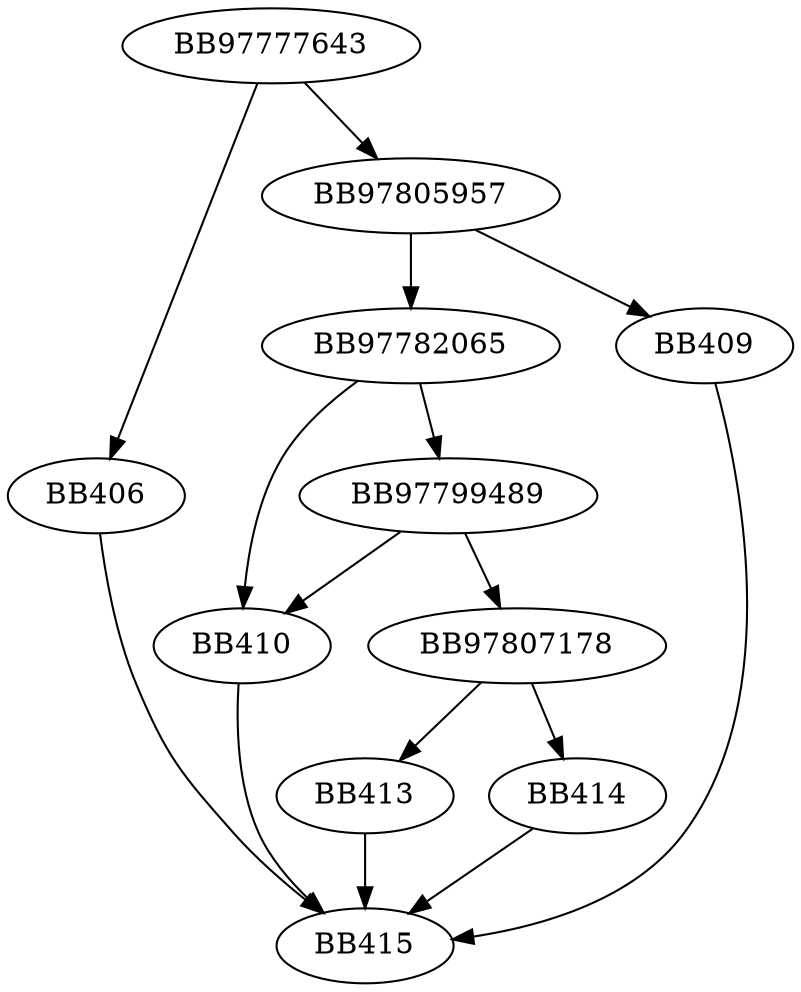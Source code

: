 digraph G{
	BB97777643->BB406;
	BB97777643->BB97805957;
	BB97805957->BB97782065;
	BB97805957->BB409;
	BB97782065->BB410;
	BB97782065->BB97799489;
	BB97799489->BB410;
	BB97799489->BB97807178;
	BB97807178->BB413;
	BB97807178->BB414;
	BB414->BB415;
	BB413->BB415;
	BB410->BB415;
	BB409->BB415;
	BB406->BB415;
}

